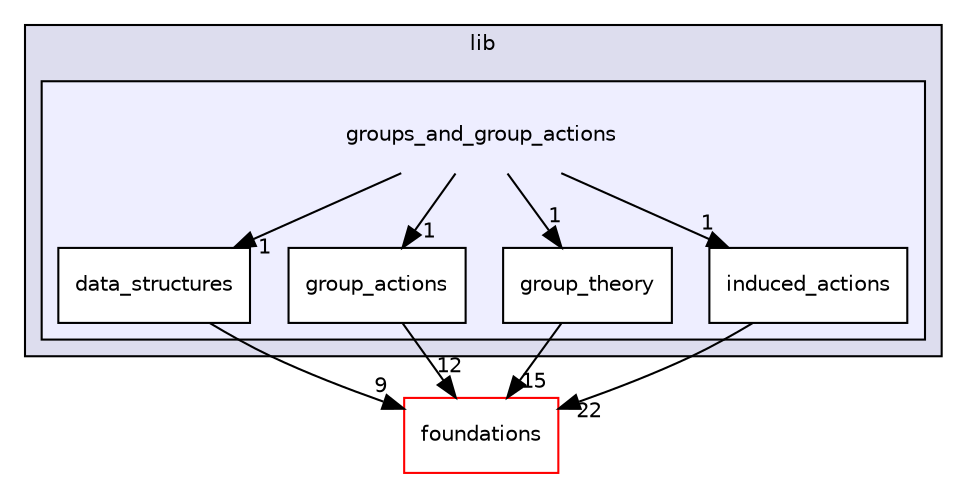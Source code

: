 digraph "src/lib/groups_and_group_actions" {
  compound=true
  node [ fontsize="10", fontname="Helvetica"];
  edge [ labelfontsize="10", labelfontname="Helvetica"];
  subgraph clusterdir_c85d3e3c5052e9ad9ce18c6863244a25 {
    graph [ bgcolor="#ddddee", pencolor="black", label="lib" fontname="Helvetica", fontsize="10", URL="dir_c85d3e3c5052e9ad9ce18c6863244a25.html"]
  subgraph clusterdir_bd81d8b98708084983c5186f94beb61b {
    graph [ bgcolor="#eeeeff", pencolor="black", label="" URL="dir_bd81d8b98708084983c5186f94beb61b.html"];
    dir_bd81d8b98708084983c5186f94beb61b [shape=plaintext label="groups_and_group_actions"];
    dir_8729ed0a0cbfe0a62ce1da5924807a6c [shape=box label="data_structures" color="black" fillcolor="white" style="filled" URL="dir_8729ed0a0cbfe0a62ce1da5924807a6c.html"];
    dir_4eb380c45082cfa2c8edbb9c53a17985 [shape=box label="group_actions" color="black" fillcolor="white" style="filled" URL="dir_4eb380c45082cfa2c8edbb9c53a17985.html"];
    dir_9fd2f04d7e614447e118c7aba4b644f3 [shape=box label="group_theory" color="black" fillcolor="white" style="filled" URL="dir_9fd2f04d7e614447e118c7aba4b644f3.html"];
    dir_1cb388bbbb2c4e6c6a758aa476dbc9c8 [shape=box label="induced_actions" color="black" fillcolor="white" style="filled" URL="dir_1cb388bbbb2c4e6c6a758aa476dbc9c8.html"];
  }
  }
  dir_22aca35e3ec12f68aff9c7ff7652d11f [shape=box label="foundations" fillcolor="white" style="filled" color="red" URL="dir_22aca35e3ec12f68aff9c7ff7652d11f.html"];
  dir_4eb380c45082cfa2c8edbb9c53a17985->dir_22aca35e3ec12f68aff9c7ff7652d11f [headlabel="12", labeldistance=1.5 headhref="dir_000037_000008.html"];
  dir_bd81d8b98708084983c5186f94beb61b->dir_4eb380c45082cfa2c8edbb9c53a17985 [headlabel="1", labeldistance=1.5 headhref="dir_000014_000037.html"];
  dir_bd81d8b98708084983c5186f94beb61b->dir_8729ed0a0cbfe0a62ce1da5924807a6c [headlabel="1", labeldistance=1.5 headhref="dir_000014_000032.html"];
  dir_bd81d8b98708084983c5186f94beb61b->dir_1cb388bbbb2c4e6c6a758aa476dbc9c8 [headlabel="1", labeldistance=1.5 headhref="dir_000014_000038.html"];
  dir_bd81d8b98708084983c5186f94beb61b->dir_9fd2f04d7e614447e118c7aba4b644f3 [headlabel="1", labeldistance=1.5 headhref="dir_000014_000015.html"];
  dir_8729ed0a0cbfe0a62ce1da5924807a6c->dir_22aca35e3ec12f68aff9c7ff7652d11f [headlabel="9", labeldistance=1.5 headhref="dir_000032_000008.html"];
  dir_1cb388bbbb2c4e6c6a758aa476dbc9c8->dir_22aca35e3ec12f68aff9c7ff7652d11f [headlabel="22", labeldistance=1.5 headhref="dir_000038_000008.html"];
  dir_9fd2f04d7e614447e118c7aba4b644f3->dir_22aca35e3ec12f68aff9c7ff7652d11f [headlabel="15", labeldistance=1.5 headhref="dir_000015_000008.html"];
}
